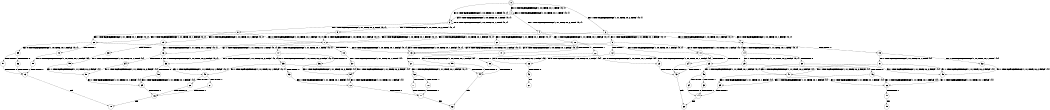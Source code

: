 digraph BCG {
size = "7, 10.5";
center = TRUE;
node [shape = circle];
0 [peripheries = 2];
0 -> 1 [label = "EX !0 !ATOMIC_EXCH_BRANCH (1, +0, TRUE, +0, 1, TRUE) !{0, 1}"];
0 -> 2 [label = "EX !1 !ATOMIC_EXCH_BRANCH (1, +1, TRUE, +0, 2, TRUE) !{0, 1}"];
0 -> 3 [label = "EX !0 !ATOMIC_EXCH_BRANCH (1, +0, TRUE, +0, 1, TRUE) !{0, 1}"];
1 -> 1 [label = "EX !0 !ATOMIC_EXCH_BRANCH (1, +0, TRUE, +0, 1, TRUE) !{0, 1}"];
1 -> 4 [label = "EX !1 !ATOMIC_EXCH_BRANCH (1, +1, TRUE, +0, 2, TRUE) !{0, 1}"];
1 -> 3 [label = "EX !0 !ATOMIC_EXCH_BRANCH (1, +0, TRUE, +0, 1, TRUE) !{0, 1}"];
2 -> 5 [label = "EX !1 !ATOMIC_EXCH_BRANCH (1, +1, TRUE, +0, 1, FALSE) !{0, 1}"];
2 -> 6 [label = "EX !0 !ATOMIC_EXCH_BRANCH (1, +0, TRUE, +0, 1, FALSE) !{0, 1}"];
2 -> 7 [label = "EX !0 !ATOMIC_EXCH_BRANCH (1, +0, TRUE, +0, 1, FALSE) !{0, 1}"];
3 -> 8 [label = "EX !1 !ATOMIC_EXCH_BRANCH (1, +1, TRUE, +0, 2, TRUE) !{0, 1}"];
3 -> 3 [label = "EX !0 !ATOMIC_EXCH_BRANCH (1, +0, TRUE, +0, 1, TRUE) !{0, 1}"];
3 -> 9 [label = "EX !1 !ATOMIC_EXCH_BRANCH (1, +1, TRUE, +0, 2, TRUE) !{0, 1}"];
4 -> 6 [label = "EX !0 !ATOMIC_EXCH_BRANCH (1, +0, TRUE, +0, 1, FALSE) !{0, 1}"];
4 -> 10 [label = "EX !1 !ATOMIC_EXCH_BRANCH (1, +1, TRUE, +0, 1, FALSE) !{0, 1}"];
4 -> 7 [label = "EX !0 !ATOMIC_EXCH_BRANCH (1, +0, TRUE, +0, 1, FALSE) !{0, 1}"];
5 -> 11 [label = "EX !0 !ATOMIC_EXCH_BRANCH (1, +0, TRUE, +0, 1, FALSE) !{0, 1}"];
5 -> 12 [label = "TERMINATE !1"];
5 -> 13 [label = "EX !0 !ATOMIC_EXCH_BRANCH (1, +0, TRUE, +0, 1, FALSE) !{0, 1}"];
6 -> 14 [label = "EX !1 !ATOMIC_EXCH_BRANCH (1, +1, TRUE, +0, 1, TRUE) !{0, 1}"];
6 -> 15 [label = "TERMINATE !0"];
7 -> 16 [label = "EX !1 !ATOMIC_EXCH_BRANCH (1, +1, TRUE, +0, 1, TRUE) !{0, 1}"];
7 -> 17 [label = "EX !1 !ATOMIC_EXCH_BRANCH (1, +1, TRUE, +0, 1, TRUE) !{0, 1}"];
7 -> 18 [label = "TERMINATE !0"];
8 -> 19 [label = "EX !0 !ATOMIC_EXCH_BRANCH (1, +0, TRUE, +0, 1, FALSE) !{0, 1}"];
8 -> 20 [label = "EX !1 !ATOMIC_EXCH_BRANCH (1, +1, TRUE, +0, 1, FALSE) !{0, 1}"];
8 -> 7 [label = "EX !0 !ATOMIC_EXCH_BRANCH (1, +0, TRUE, +0, 1, FALSE) !{0, 1}"];
9 -> 20 [label = "EX !1 !ATOMIC_EXCH_BRANCH (1, +1, TRUE, +0, 1, FALSE) !{0, 1}"];
9 -> 7 [label = "EX !0 !ATOMIC_EXCH_BRANCH (1, +0, TRUE, +0, 1, FALSE) !{0, 1}"];
9 -> 21 [label = "EX !1 !ATOMIC_EXCH_BRANCH (1, +1, TRUE, +0, 1, FALSE) !{0, 1}"];
10 -> 11 [label = "EX !0 !ATOMIC_EXCH_BRANCH (1, +0, TRUE, +0, 1, FALSE) !{0, 1}"];
10 -> 22 [label = "TERMINATE !1"];
10 -> 13 [label = "EX !0 !ATOMIC_EXCH_BRANCH (1, +0, TRUE, +0, 1, FALSE) !{0, 1}"];
11 -> 23 [label = "TERMINATE !0"];
11 -> 24 [label = "TERMINATE !1"];
12 -> 25 [label = "EX !0 !ATOMIC_EXCH_BRANCH (1, +0, TRUE, +0, 1, FALSE) !{0}"];
12 -> 26 [label = "EX !0 !ATOMIC_EXCH_BRANCH (1, +0, TRUE, +0, 1, FALSE) !{0}"];
13 -> 27 [label = "TERMINATE !0"];
13 -> 28 [label = "TERMINATE !1"];
14 -> 29 [label = "EX !1 !ATOMIC_EXCH_BRANCH (1, +1, TRUE, +0, 2, FALSE) !{0, 1}"];
14 -> 30 [label = "TERMINATE !0"];
15 -> 31 [label = "EX !1 !ATOMIC_EXCH_BRANCH (1, +1, TRUE, +0, 1, TRUE) !{1}"];
15 -> 32 [label = "EX !1 !ATOMIC_EXCH_BRANCH (1, +1, TRUE, +0, 1, TRUE) !{1}"];
16 -> 33 [label = "EX !1 !ATOMIC_EXCH_BRANCH (1, +1, TRUE, +0, 2, FALSE) !{0, 1}"];
16 -> 34 [label = "TERMINATE !0"];
17 -> 33 [label = "EX !1 !ATOMIC_EXCH_BRANCH (1, +1, TRUE, +0, 2, FALSE) !{0, 1}"];
17 -> 35 [label = "EX !1 !ATOMIC_EXCH_BRANCH (1, +1, TRUE, +0, 2, FALSE) !{0, 1}"];
17 -> 36 [label = "TERMINATE !0"];
18 -> 37 [label = "EX !1 !ATOMIC_EXCH_BRANCH (1, +1, TRUE, +0, 1, TRUE) !{1}"];
19 -> 16 [label = "EX !1 !ATOMIC_EXCH_BRANCH (1, +1, TRUE, +0, 1, TRUE) !{0, 1}"];
19 -> 38 [label = "TERMINATE !0"];
20 -> 39 [label = "EX !0 !ATOMIC_EXCH_BRANCH (1, +0, TRUE, +0, 1, FALSE) !{0, 1}"];
20 -> 40 [label = "TERMINATE !1"];
20 -> 13 [label = "EX !0 !ATOMIC_EXCH_BRANCH (1, +0, TRUE, +0, 1, FALSE) !{0, 1}"];
21 -> 13 [label = "EX !0 !ATOMIC_EXCH_BRANCH (1, +0, TRUE, +0, 1, FALSE) !{0, 1}"];
21 -> 41 [label = "TERMINATE !1"];
22 -> 25 [label = "EX !0 !ATOMIC_EXCH_BRANCH (1, +0, TRUE, +0, 1, FALSE) !{0}"];
22 -> 26 [label = "EX !0 !ATOMIC_EXCH_BRANCH (1, +0, TRUE, +0, 1, FALSE) !{0}"];
23 -> 42 [label = "TERMINATE !1"];
24 -> 42 [label = "TERMINATE !0"];
25 -> 42 [label = "TERMINATE !0"];
26 -> 43 [label = "TERMINATE !0"];
27 -> 44 [label = "TERMINATE !1"];
28 -> 44 [label = "TERMINATE !0"];
29 -> 45 [label = "EX !1 !ATOMIC_EXCH_BRANCH (1, +1, TRUE, +0, 1, FALSE) !{0, 1}"];
29 -> 46 [label = "TERMINATE !0"];
30 -> 47 [label = "EX !1 !ATOMIC_EXCH_BRANCH (1, +1, TRUE, +0, 2, FALSE) !{1}"];
30 -> 48 [label = "EX !1 !ATOMIC_EXCH_BRANCH (1, +1, TRUE, +0, 2, FALSE) !{1}"];
31 -> 47 [label = "EX !1 !ATOMIC_EXCH_BRANCH (1, +1, TRUE, +0, 2, FALSE) !{1}"];
31 -> 48 [label = "EX !1 !ATOMIC_EXCH_BRANCH (1, +1, TRUE, +0, 2, FALSE) !{1}"];
32 -> 48 [label = "EX !1 !ATOMIC_EXCH_BRANCH (1, +1, TRUE, +0, 2, FALSE) !{1}"];
33 -> 49 [label = "EX !1 !ATOMIC_EXCH_BRANCH (1, +1, TRUE, +0, 1, FALSE) !{0, 1}"];
33 -> 50 [label = "TERMINATE !0"];
34 -> 51 [label = "EX !1 !ATOMIC_EXCH_BRANCH (1, +1, TRUE, +0, 2, FALSE) !{1}"];
35 -> 49 [label = "EX !1 !ATOMIC_EXCH_BRANCH (1, +1, TRUE, +0, 1, FALSE) !{0, 1}"];
35 -> 52 [label = "EX !1 !ATOMIC_EXCH_BRANCH (1, +1, TRUE, +0, 1, FALSE) !{0, 1}"];
35 -> 53 [label = "TERMINATE !0"];
36 -> 54 [label = "EX !1 !ATOMIC_EXCH_BRANCH (1, +1, TRUE, +0, 2, FALSE) !{1}"];
37 -> 54 [label = "EX !1 !ATOMIC_EXCH_BRANCH (1, +1, TRUE, +0, 2, FALSE) !{1}"];
38 -> 55 [label = "EX !1 !ATOMIC_EXCH_BRANCH (1, +1, TRUE, +0, 1, TRUE) !{1}"];
39 -> 56 [label = "TERMINATE !0"];
39 -> 57 [label = "TERMINATE !1"];
40 -> 58 [label = "EX !0 !ATOMIC_EXCH_BRANCH (1, +0, TRUE, +0, 1, FALSE) !{0}"];
41 -> 59 [label = "EX !0 !ATOMIC_EXCH_BRANCH (1, +0, TRUE, +0, 1, FALSE) !{0}"];
42 -> 60 [label = "exit"];
43 -> 61 [label = "exit"];
44 -> 62 [label = "exit"];
45 -> 63 [label = "TERMINATE !0"];
45 -> 64 [label = "TERMINATE !1"];
46 -> 65 [label = "EX !1 !ATOMIC_EXCH_BRANCH (1, +1, TRUE, +0, 1, FALSE) !{1}"];
46 -> 66 [label = "EX !1 !ATOMIC_EXCH_BRANCH (1, +1, TRUE, +0, 1, FALSE) !{1}"];
47 -> 65 [label = "EX !1 !ATOMIC_EXCH_BRANCH (1, +1, TRUE, +0, 1, FALSE) !{1}"];
47 -> 66 [label = "EX !1 !ATOMIC_EXCH_BRANCH (1, +1, TRUE, +0, 1, FALSE) !{1}"];
48 -> 66 [label = "EX !1 !ATOMIC_EXCH_BRANCH (1, +1, TRUE, +0, 1, FALSE) !{1}"];
49 -> 67 [label = "TERMINATE !0"];
49 -> 68 [label = "TERMINATE !1"];
50 -> 69 [label = "EX !1 !ATOMIC_EXCH_BRANCH (1, +1, TRUE, +0, 1, FALSE) !{1}"];
51 -> 69 [label = "EX !1 !ATOMIC_EXCH_BRANCH (1, +1, TRUE, +0, 1, FALSE) !{1}"];
52 -> 70 [label = "TERMINATE !0"];
52 -> 71 [label = "TERMINATE !1"];
53 -> 72 [label = "EX !1 !ATOMIC_EXCH_BRANCH (1, +1, TRUE, +0, 1, FALSE) !{1}"];
54 -> 72 [label = "EX !1 !ATOMIC_EXCH_BRANCH (1, +1, TRUE, +0, 1, FALSE) !{1}"];
55 -> 51 [label = "EX !1 !ATOMIC_EXCH_BRANCH (1, +1, TRUE, +0, 2, FALSE) !{1}"];
56 -> 73 [label = "TERMINATE !1"];
57 -> 73 [label = "TERMINATE !0"];
58 -> 73 [label = "TERMINATE !0"];
59 -> 44 [label = "TERMINATE !0"];
63 -> 74 [label = "TERMINATE !1"];
64 -> 74 [label = "TERMINATE !0"];
65 -> 74 [label = "TERMINATE !1"];
66 -> 75 [label = "TERMINATE !1"];
67 -> 76 [label = "TERMINATE !1"];
68 -> 76 [label = "TERMINATE !0"];
69 -> 76 [label = "TERMINATE !1"];
70 -> 77 [label = "TERMINATE !1"];
71 -> 77 [label = "TERMINATE !0"];
72 -> 77 [label = "TERMINATE !1"];
73 -> 78 [label = "exit"];
74 -> 60 [label = "exit"];
75 -> 79 [label = "exit"];
76 -> 78 [label = "exit"];
77 -> 62 [label = "exit"];
}

